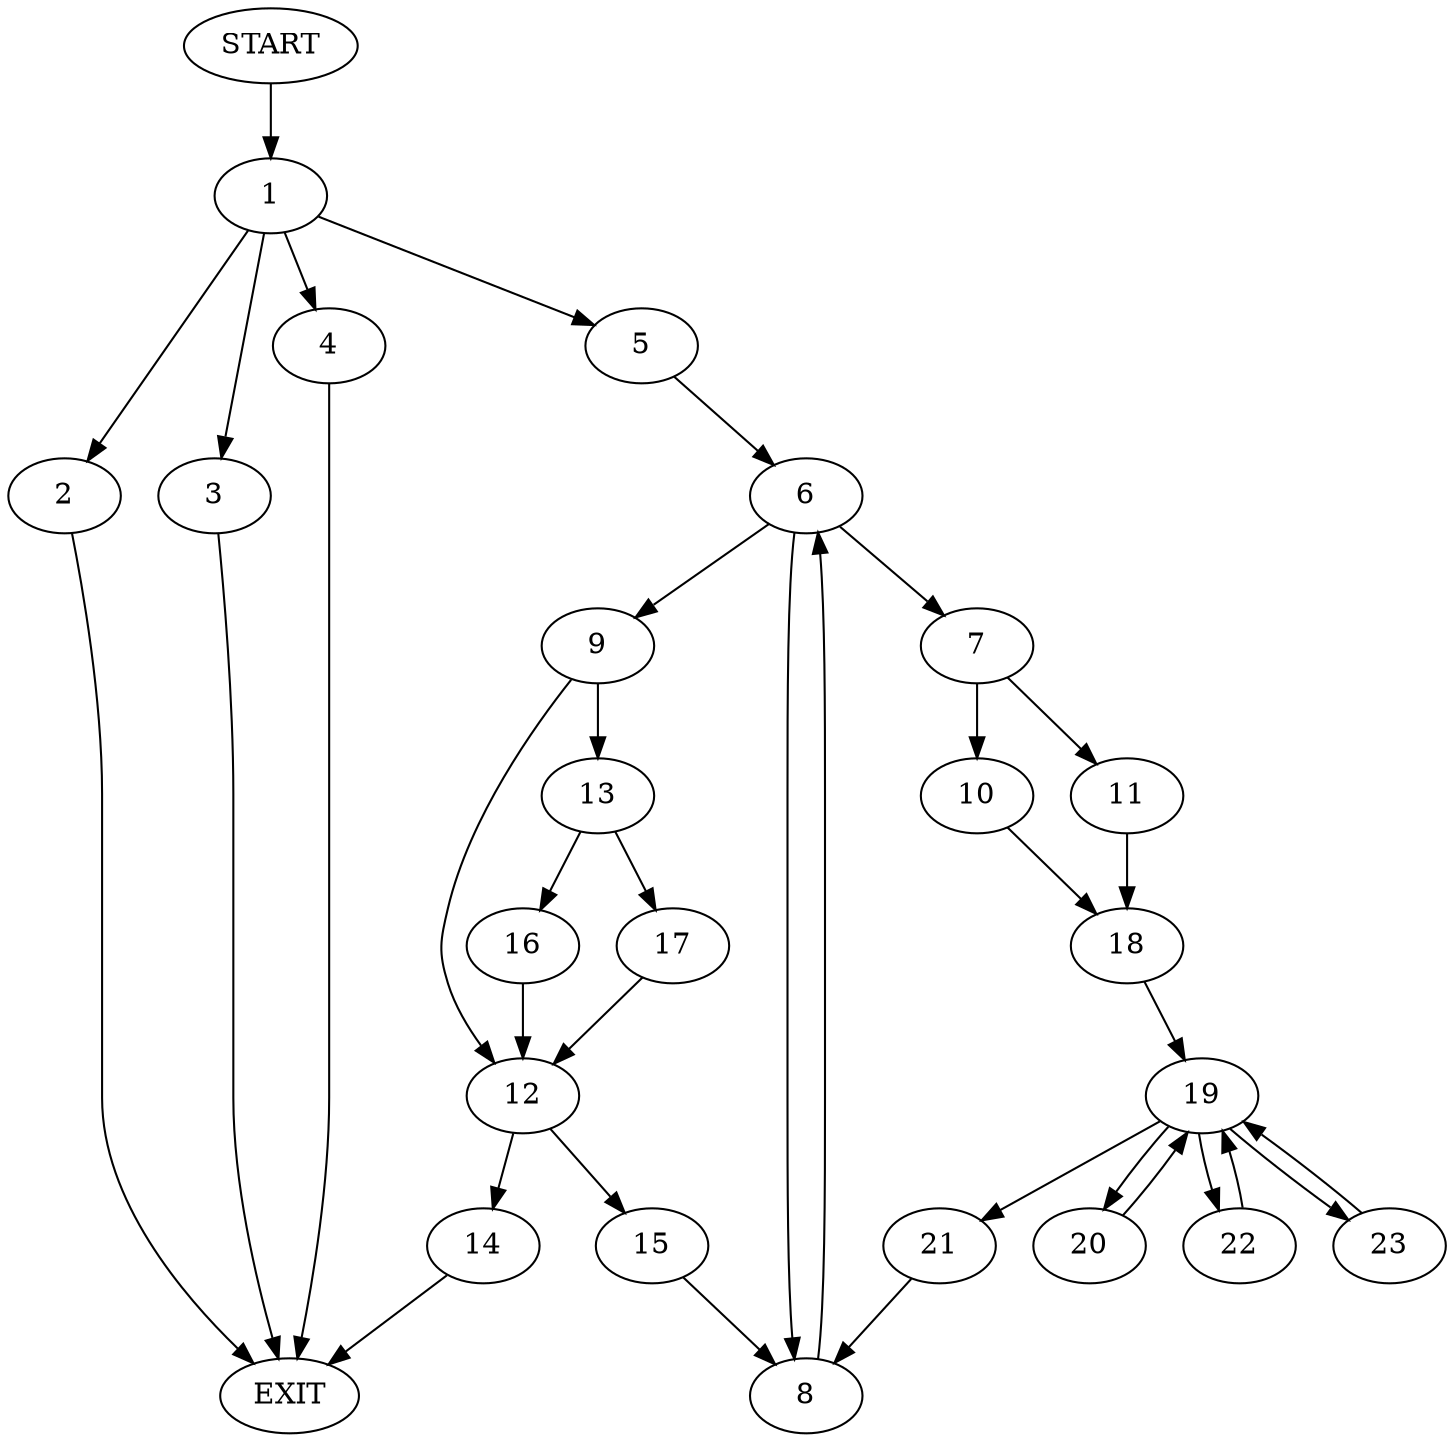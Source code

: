 digraph {
0 [label="START"]
24 [label="EXIT"]
0 -> 1
1 -> 2
1 -> 3
1 -> 4
1 -> 5
5 -> 6
4 -> 24
3 -> 24
2 -> 24
6 -> 7
6 -> 8
6 -> 9
8 -> 6
7 -> 10
7 -> 11
9 -> 12
9 -> 13
12 -> 14
12 -> 15
13 -> 16
13 -> 17
16 -> 12
17 -> 12
14 -> 24
15 -> 8
10 -> 18
11 -> 18
18 -> 19
19 -> 20
19 -> 21
19 -> 22
19 -> 23
23 -> 19
20 -> 19
21 -> 8
22 -> 19
}
